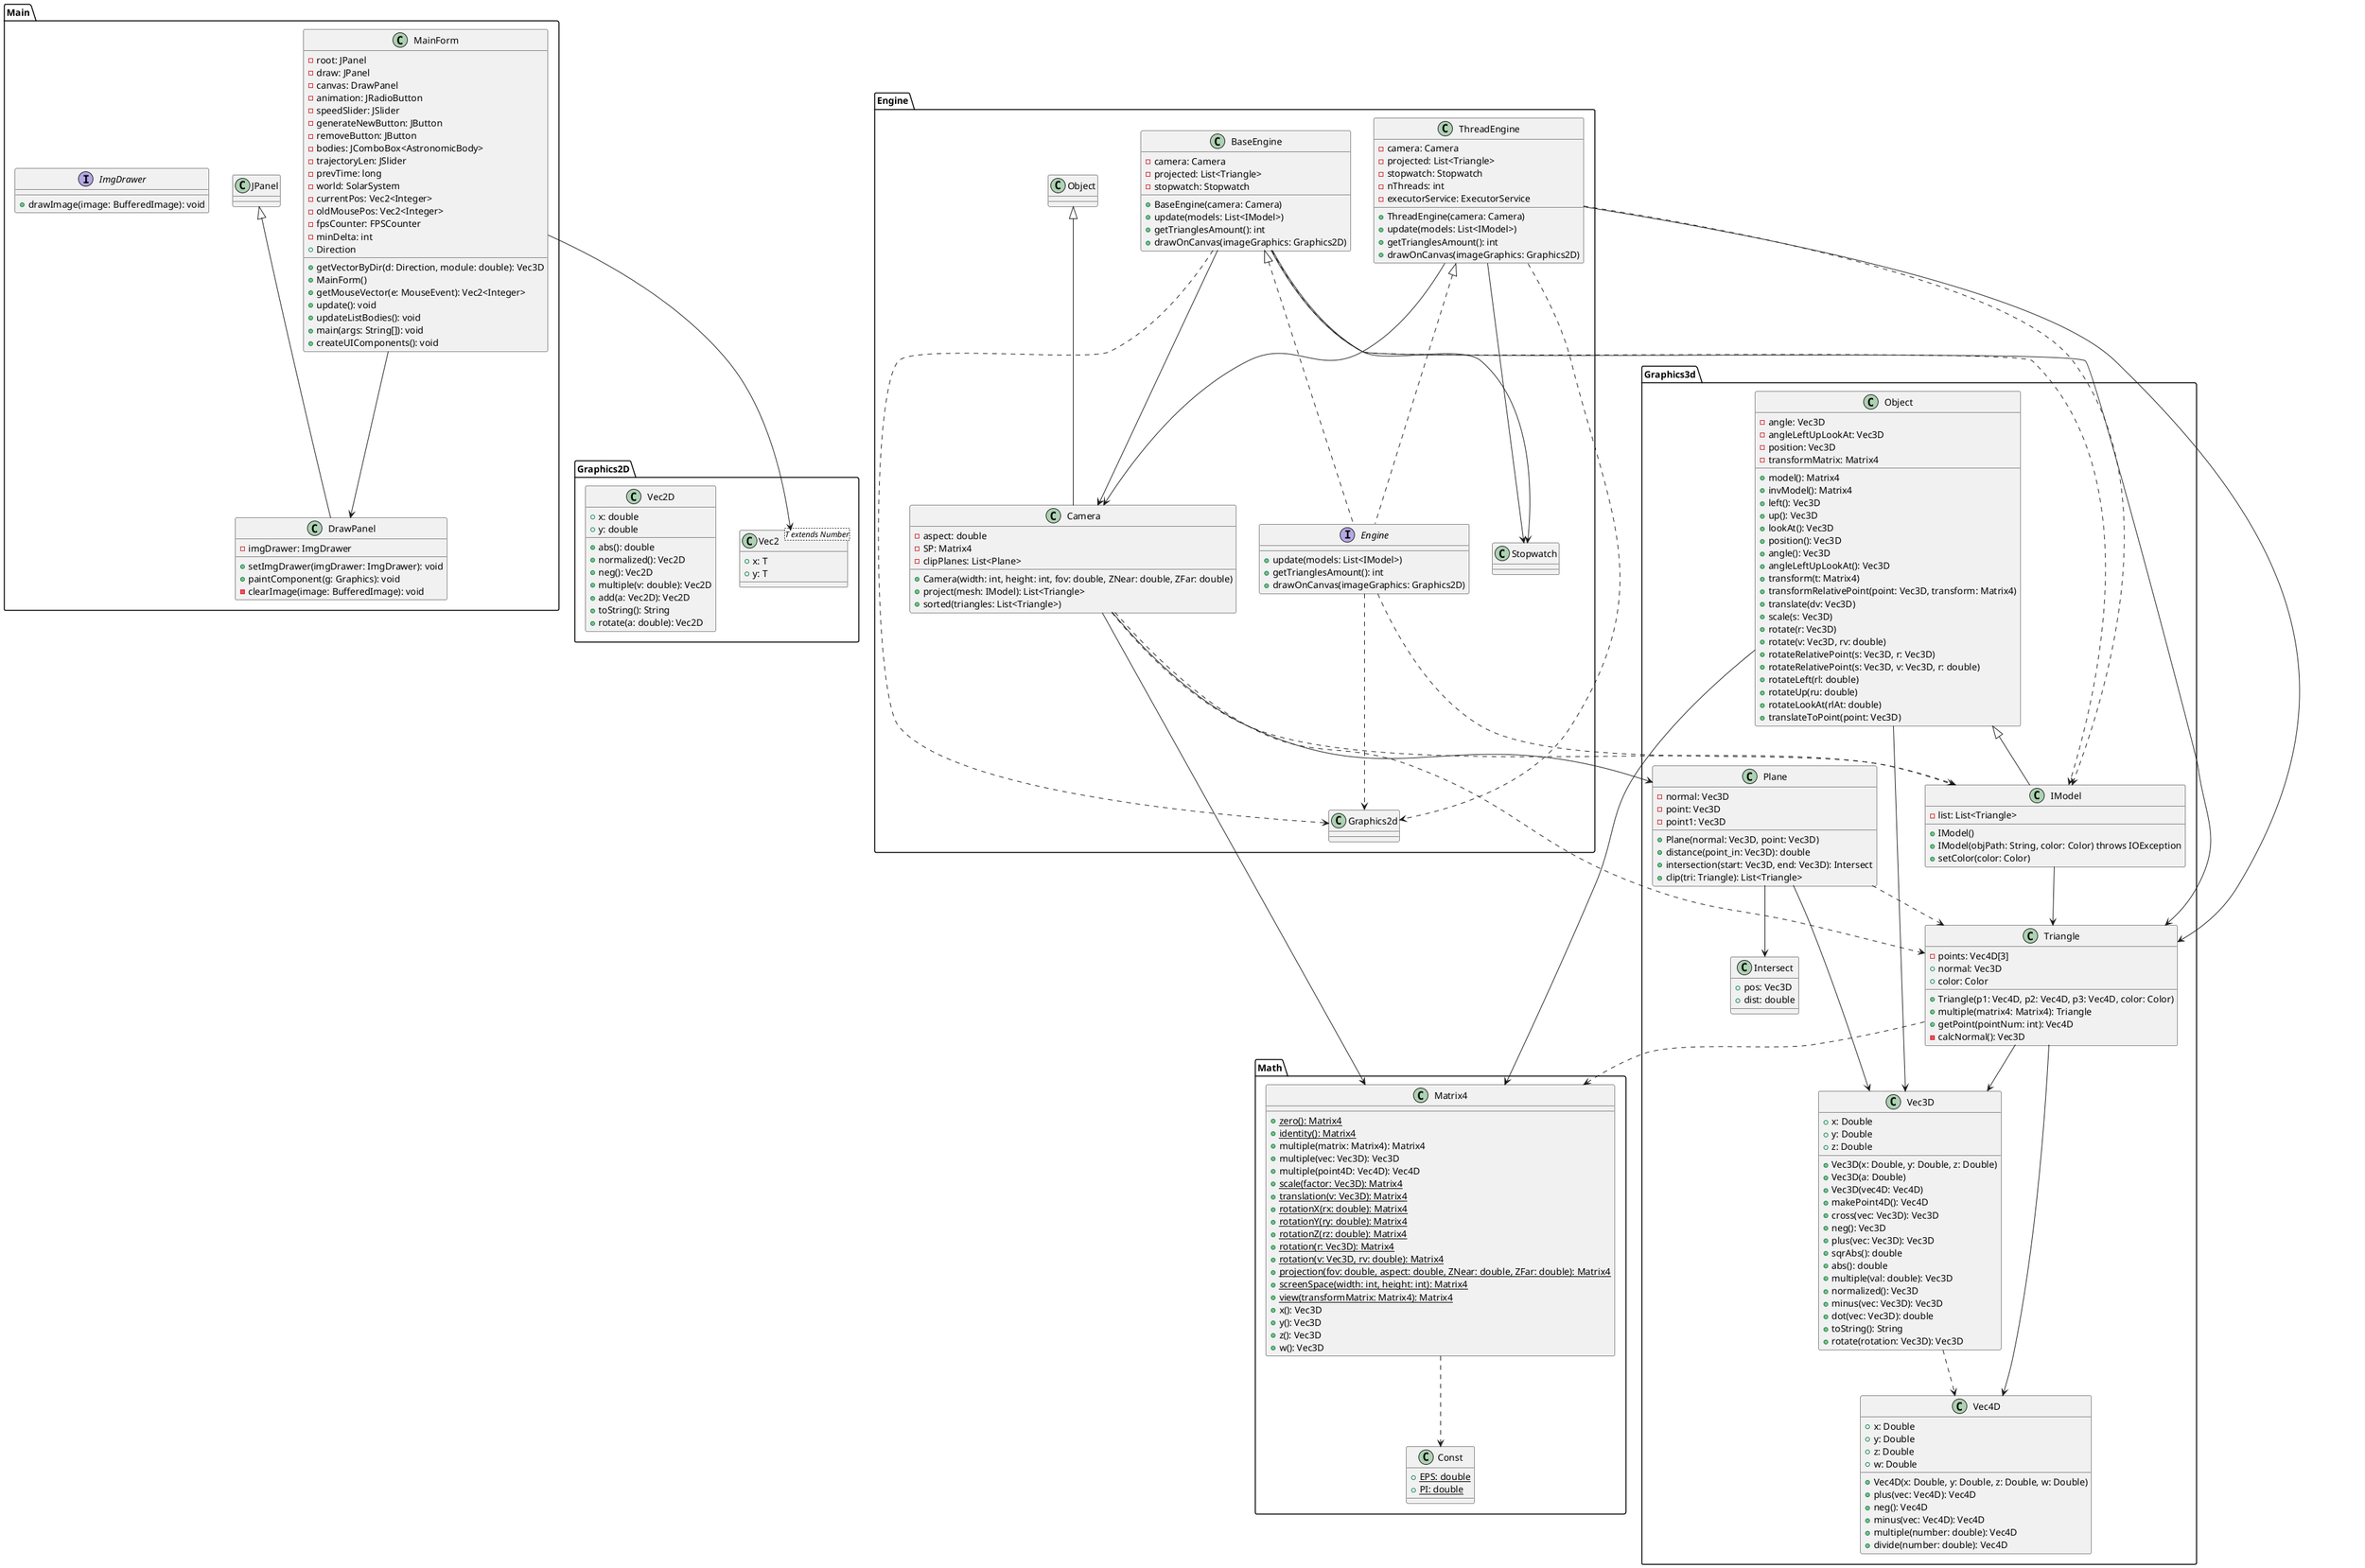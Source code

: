 @startuml
'https://plantuml.com/class-diagram

package Main {
    class MainForm {
        -root: JPanel
        -draw: JPanel
        -canvas: DrawPanel
        -animation: JRadioButton
        -speedSlider: JSlider
        -generateNewButton: JButton
        -removeButton: JButton
        -bodies: JComboBox<AstronomicBody>
        -trajectoryLen: JSlider
        -prevTime: long
        -world: SolarSystem
        -currentPos: Vec2<Integer>
        -oldMousePos: Vec2<Integer>
        -fpsCounter: FPSCounter
        -minDelta: int
        +Direction
        +getVectorByDir(d: Direction, module: double): Vec3D
        +MainForm()
        +getMouseVector(e: MouseEvent): Vec2<Integer>
        +update(): void
        +updateListBodies(): void
        +main(args: String[]): void
        +createUIComponents(): void
    }

    class DrawPanel extends JPanel {
            -imgDrawer: ImgDrawer
            +setImgDrawer(imgDrawer: ImgDrawer): void
            +paintComponent(g: Graphics): void
            -clearImage(image: BufferedImage): void
    }

    interface ImgDrawer {
       +drawImage(image: BufferedImage): void
    }

    MainForm --> DrawPanel
}
MainForm --> Graphics2D.Vec2

package Math {
    class Const {
        {static} +EPS: double
        {static} +PI: double
    }

    class Matrix4 {
        {static} +zero(): Matrix4
        {static} +identity(): Matrix4
        +multiple(matrix: Matrix4): Matrix4
        +multiple(vec: Vec3D): Vec3D
        +multiple(point4D: Vec4D): Vec4D
        {static} +scale(factor: Vec3D): Matrix4
        {static} +translation(v: Vec3D): Matrix4
        {static} +rotationX(rx: double): Matrix4
        {static} +rotationY(ry: double): Matrix4
        {static} +rotationZ(rz: double): Matrix4
        {static} +rotation(r: Vec3D): Matrix4
        {static} +rotation(v: Vec3D, rv: double): Matrix4
        {static} +projection(fov: double, aspect: double, ZNear: double, ZFar: double): Matrix4
        {static} +screenSpace(width: int, height: int): Matrix4
        {static} +view(transformMatrix: Matrix4): Matrix4
        +x(): Vec3D
        +y(): Vec3D
        +z(): Vec3D
        +w(): Vec3D
    }

    Matrix4 ..> Const
}


package Graphics2D {
    class Vec2<T extends Number> {
        +x: T
        +y: T
    }

    class Vec2D {
        +x: double
        +y: double
        +abs(): double
        +normalized(): Vec2D
        +neg(): Vec2D
        +multiple(v: double): Vec2D
        +add(a: Vec2D): Vec2D
        +toString(): String
        +rotate(a: double): Vec2D
    }
}


package Graphics3d {
    class Vec3D {
        +x: Double
        +y: Double
        +z: Double
        +Vec3D(x: Double, y: Double, z: Double)
        +Vec3D(a: Double)
        +Vec3D(vec4D: Vec4D)
        +makePoint4D(): Vec4D
        +cross(vec: Vec3D): Vec3D
        +neg(): Vec3D
        +plus(vec: Vec3D): Vec3D
        +sqrAbs(): double
        +abs(): double
        +multiple(val: double): Vec3D
        +normalized(): Vec3D
        +minus(vec: Vec3D): Vec3D
        +dot(vec: Vec3D): double
        +toString(): String
        +rotate(rotation: Vec3D): Vec3D
    }

    Vec3D..>Vec4D

    class Vec4D {
        +x: Double
        +y: Double
        +z: Double
        +w: Double
        +Vec4D(x: Double, y: Double, z: Double, w: Double)
        +plus(vec: Vec4D): Vec4D
        +neg(): Vec4D
        +minus(vec: Vec4D): Vec4D
        +multiple(number: double): Vec4D
        +divide(number: double): Vec4D
    }


    class Triangle {
            -points: Vec4D[3]
            +normal: Vec3D
            +color: Color
            +Triangle(p1: Vec4D, p2: Vec4D, p3: Vec4D, color: Color)
            +multiple(matrix4: Matrix4): Triangle
            +getPoint(pointNum: int): Vec4D
            -calcNormal(): Vec3D
        }

    Triangle --> Vec3D
    Triangle -->Vec4D
    Triangle ..> Matrix4

    class Plane {
            -normal: Vec3D
            -point: Vec3D
            -point1: Vec3D
            +Plane(normal: Vec3D, point: Vec3D)
            +distance(point_in: Vec3D): double
            +intersection(start: Vec3D, end: Vec3D): Intersect
            +clip(tri: Triangle): List<Triangle>
        }


    Plane --> Intersect
    Plane --> Vec3D
    Plane ..> Triangle

    class Intersect {
        + pos: Vec3D
        + dist: double
    }

         class Object {
                -angle: Vec3D
                -angleLeftUpLookAt: Vec3D
                -position: Vec3D
                -transformMatrix: Matrix4
                +model(): Matrix4
                +invModel(): Matrix4
                +left(): Vec3D
                +up(): Vec3D
                +lookAt(): Vec3D
                +position(): Vec3D
                +angle(): Vec3D
                +angleLeftUpLookAt(): Vec3D
                +transform(t: Matrix4)
                +transformRelativePoint(point: Vec3D, transform: Matrix4)
                +translate(dv: Vec3D)
                +scale(s: Vec3D)
                +rotate(r: Vec3D)
                +rotate(v: Vec3D, rv: double)
                +rotateRelativePoint(s: Vec3D, r: Vec3D)
                +rotateRelativePoint(s: Vec3D, v: Vec3D, r: double)
                +rotateLeft(rl: double)
                +rotateUp(ru: double)
                +rotateLookAt(rlAt: double)
                +translateToPoint(point: Vec3D)
            }

    Object --> Matrix4
    Object --> Vec3D

     class IModel extends Object{
            -list: List<Triangle>
            +IModel()
            +IModel(objPath: String, color: Color) throws IOException
            +setColor(color: Color)
     }

     IModel --> Triangle



}

package Engine {
    interface Engine {
        +update(models: List<IModel>)
        +getTrianglesAmount(): int
        +drawOnCanvas(imageGraphics: Graphics2D)
    }

    Engine ..> Graphics2d
    Engine ..> IModel

    class ThreadEngine {
        -camera: Camera
        -projected: List<Triangle>
        -stopwatch: Stopwatch
        -nThreads: int
        -executorService: ExecutorService
        +ThreadEngine(camera: Camera)
        +update(models: List<IModel>)
        +getTrianglesAmount(): int
        +drawOnCanvas(imageGraphics: Graphics2D)
    }

    ThreadEngine <|..Engine
    ThreadEngine --> Camera
    ThreadEngine --> Stopwatch
    ThreadEngine --> Triangle
    ThreadEngine ..> Graphics2d
    ThreadEngine ..> IModel

    class BaseEngine {
        -camera: Camera
        -projected: List<Triangle>
        -stopwatch: Stopwatch
        +BaseEngine(camera: Camera)
        +update(models: List<IModel>)
        +getTrianglesAmount(): int
        +drawOnCanvas(imageGraphics: Graphics2D)
    }

    BaseEngine <|..Engine
     BaseEngine --> Camera
     BaseEngine --> Stopwatch
     BaseEngine --> Triangle
     BaseEngine ..> Graphics2d
      BaseEngine ..> IModel

    class Camera extends Object{
        -aspect: double
        -SP: Matrix4
        -clipPlanes: List<Plane>
        +Camera(width: int, height: int, fov: double, ZNear: double, ZFar: double)
        +project(mesh: IModel): List<Triangle>
        +sorted(triangles: List<Triangle>)
    }

    Camera-->Matrix4
    Camera-->Plane
    Camera..>IModel
    Camera..>Triangle
}


@enduml